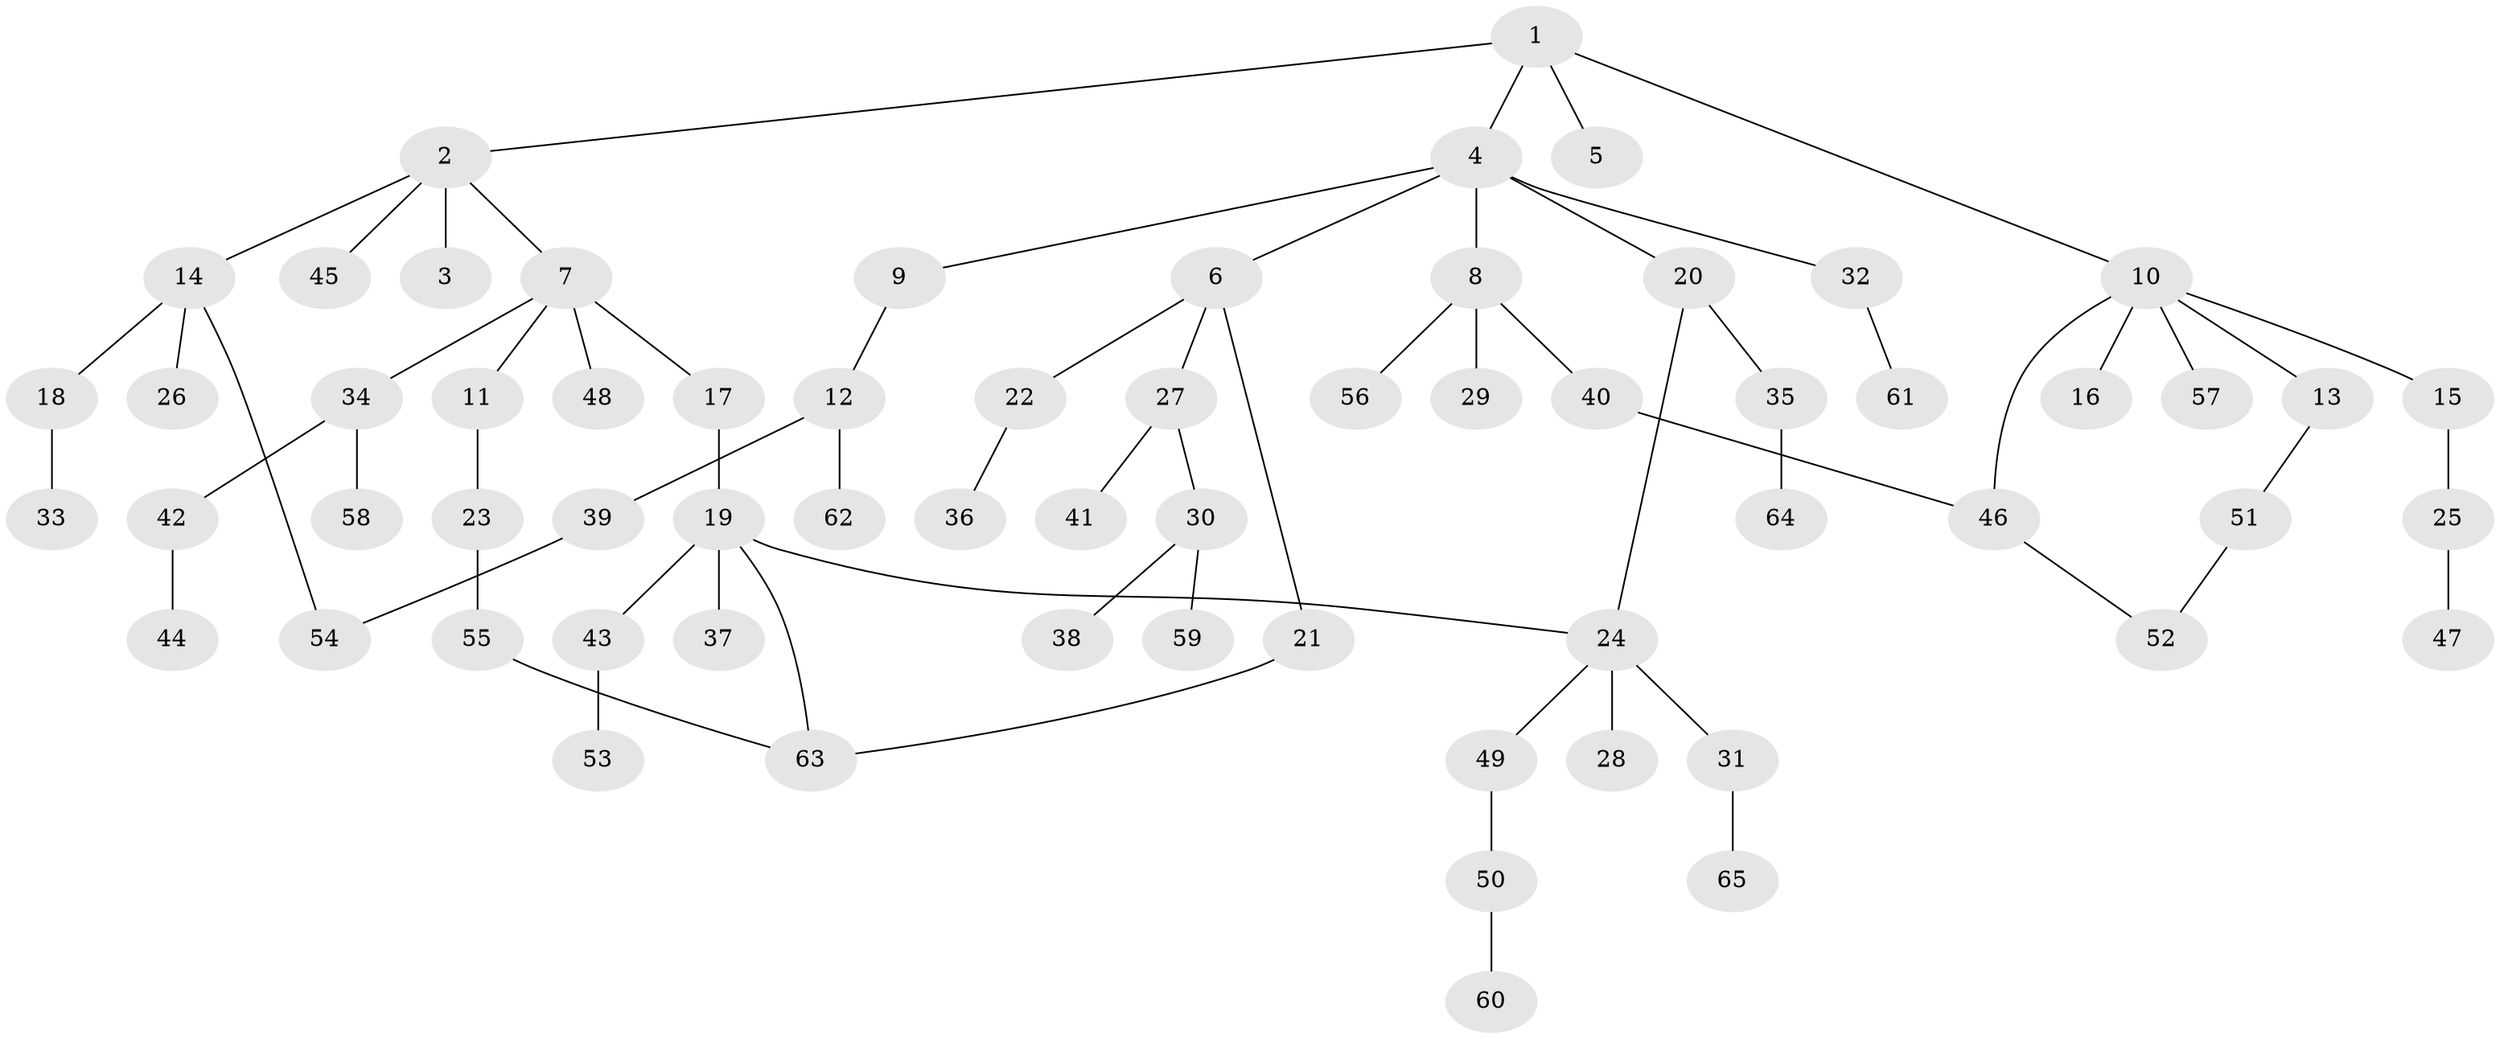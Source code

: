 // Generated by graph-tools (version 1.1) at 2025/49/03/09/25 03:49:22]
// undirected, 65 vertices, 70 edges
graph export_dot {
graph [start="1"]
  node [color=gray90,style=filled];
  1;
  2;
  3;
  4;
  5;
  6;
  7;
  8;
  9;
  10;
  11;
  12;
  13;
  14;
  15;
  16;
  17;
  18;
  19;
  20;
  21;
  22;
  23;
  24;
  25;
  26;
  27;
  28;
  29;
  30;
  31;
  32;
  33;
  34;
  35;
  36;
  37;
  38;
  39;
  40;
  41;
  42;
  43;
  44;
  45;
  46;
  47;
  48;
  49;
  50;
  51;
  52;
  53;
  54;
  55;
  56;
  57;
  58;
  59;
  60;
  61;
  62;
  63;
  64;
  65;
  1 -- 2;
  1 -- 4;
  1 -- 5;
  1 -- 10;
  2 -- 3;
  2 -- 7;
  2 -- 14;
  2 -- 45;
  4 -- 6;
  4 -- 8;
  4 -- 9;
  4 -- 20;
  4 -- 32;
  6 -- 21;
  6 -- 22;
  6 -- 27;
  7 -- 11;
  7 -- 17;
  7 -- 34;
  7 -- 48;
  8 -- 29;
  8 -- 40;
  8 -- 56;
  9 -- 12;
  10 -- 13;
  10 -- 15;
  10 -- 16;
  10 -- 46;
  10 -- 57;
  11 -- 23;
  12 -- 39;
  12 -- 62;
  13 -- 51;
  14 -- 18;
  14 -- 26;
  14 -- 54;
  15 -- 25;
  17 -- 19;
  18 -- 33;
  19 -- 24;
  19 -- 37;
  19 -- 43;
  19 -- 63;
  20 -- 35;
  20 -- 24;
  21 -- 63;
  22 -- 36;
  23 -- 55;
  24 -- 28;
  24 -- 31;
  24 -- 49;
  25 -- 47;
  27 -- 30;
  27 -- 41;
  30 -- 38;
  30 -- 59;
  31 -- 65;
  32 -- 61;
  34 -- 42;
  34 -- 58;
  35 -- 64;
  39 -- 54;
  40 -- 46;
  42 -- 44;
  43 -- 53;
  46 -- 52;
  49 -- 50;
  50 -- 60;
  51 -- 52;
  55 -- 63;
}
